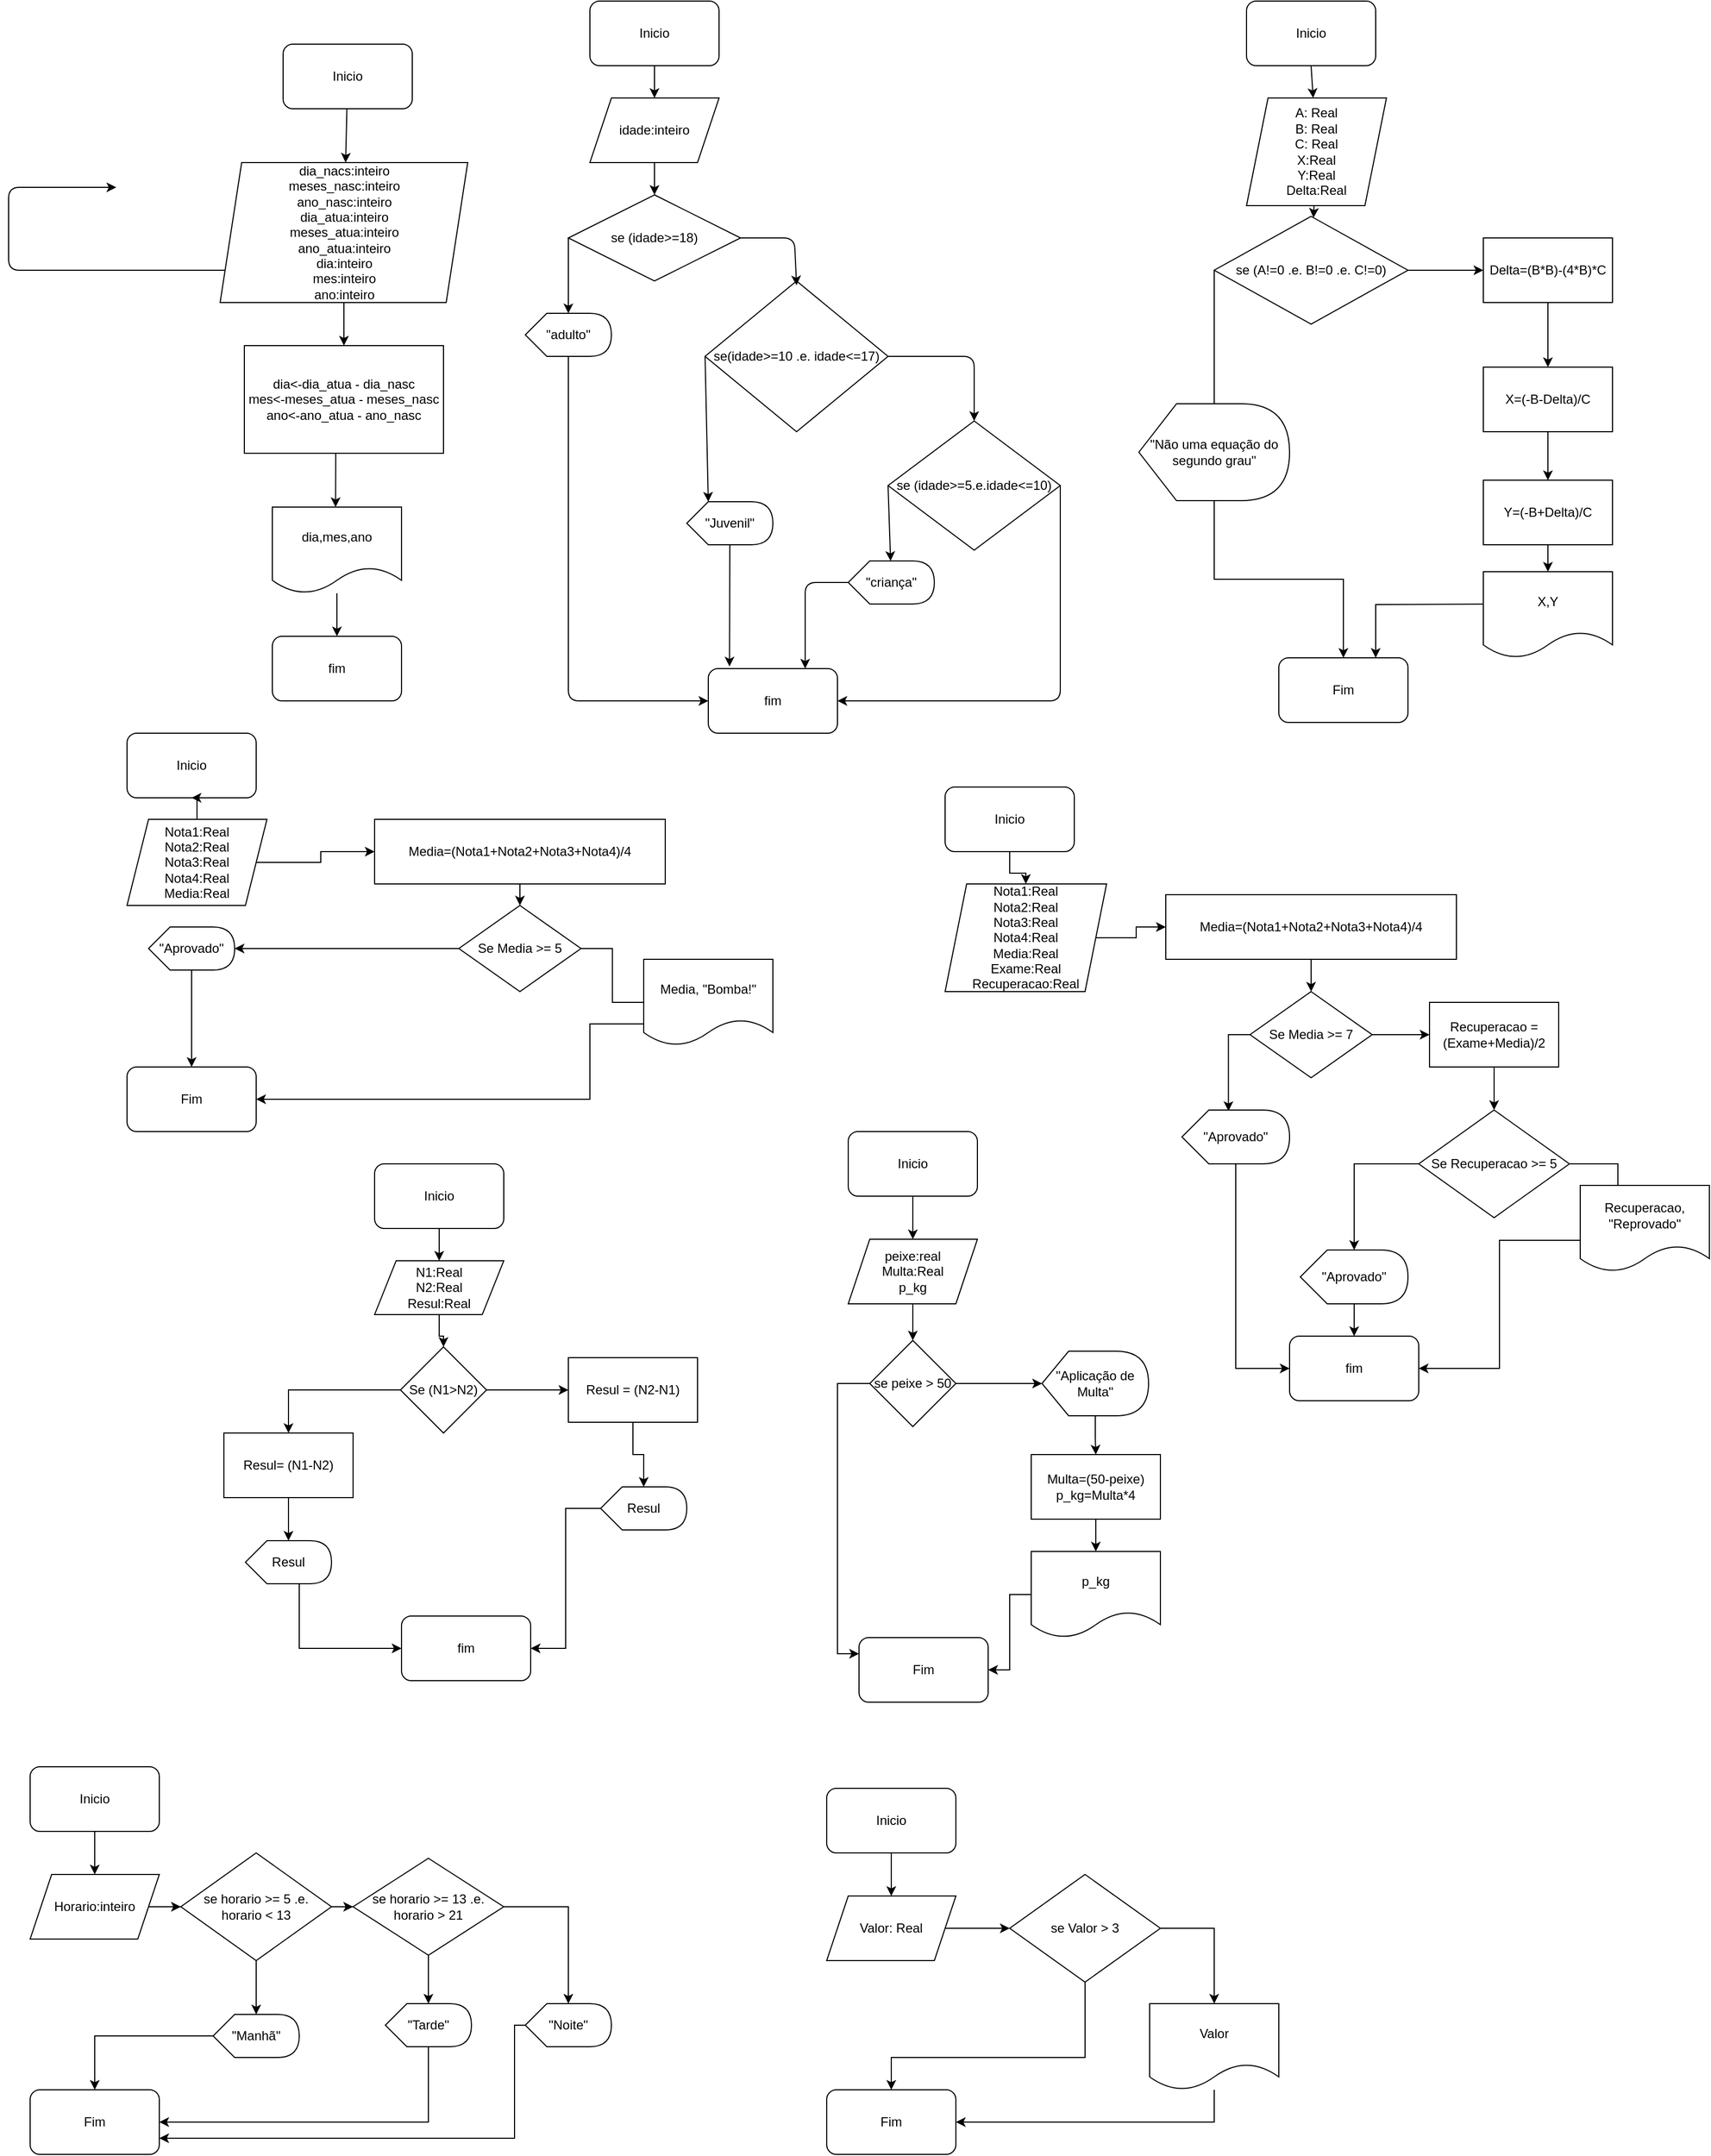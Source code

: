 <mxfile>
    <diagram id="IyG27poGG_ALUcD1lDZL" name="Página-1">
        <mxGraphModel dx="1367" dy="797" grid="1" gridSize="10" guides="1" tooltips="1" connect="1" arrows="1" fold="1" page="1" pageScale="1" pageWidth="827" pageHeight="1169" math="0" shadow="0">
            <root>
                <mxCell id="0"/>
                <mxCell id="1" parent="0"/>
                <mxCell id="23" value="" style="edgeStyle=elbowEdgeStyle;elbow=horizontal;endArrow=classic;html=1;exitX=0;exitY=0.5;exitDx=0;exitDy=0;entryX=0;entryY=0.5;entryDx=0;entryDy=0;" parent="1" source="14" edge="1">
                    <mxGeometry width="50" height="50" relative="1" as="geometry">
                        <mxPoint x="230" y="370" as="sourcePoint"/>
                        <mxPoint x="110" y="293" as="targetPoint"/>
                        <Array as="points">
                            <mxPoint x="10" y="350"/>
                        </Array>
                    </mxGeometry>
                </mxCell>
                <mxCell id="24" value="Inicio" style="rounded=1;whiteSpace=wrap;html=1;" vertex="1" parent="1">
                    <mxGeometry x="265" y="160" width="120" height="60" as="geometry"/>
                </mxCell>
                <mxCell id="28" value="" style="endArrow=classic;html=1;" edge="1" parent="1" source="24" target="29">
                    <mxGeometry width="50" height="50" relative="1" as="geometry">
                        <mxPoint x="270" y="280" as="sourcePoint"/>
                        <mxPoint x="300" y="270" as="targetPoint"/>
                    </mxGeometry>
                </mxCell>
                <mxCell id="29" value="dia_nacs:inteiro&lt;br&gt;meses_nasc:inteiro&lt;br&gt;ano_nasc:inteiro&lt;br&gt;dia_atua:inteiro&lt;br&gt;meses_atua:inteiro&lt;br&gt;ano_atua:inteiro&lt;br&gt;dia:inteiro&lt;br&gt;mes:inteiro&lt;br&gt;ano:inteiro" style="shape=parallelogram;perimeter=parallelogramPerimeter;whiteSpace=wrap;html=1;fixedSize=1;" vertex="1" parent="1">
                    <mxGeometry x="206.5" y="270" width="230" height="130" as="geometry"/>
                </mxCell>
                <mxCell id="30" value="dia&amp;lt;-dia_atua - dia_nasc&lt;br&gt;mes&amp;lt;-meses_atua - meses_nasc&lt;br&gt;ano&amp;lt;-ano_atua - ano_nasc" style="rounded=0;whiteSpace=wrap;html=1;" vertex="1" parent="1">
                    <mxGeometry x="229" y="440" width="185" height="100" as="geometry"/>
                </mxCell>
                <mxCell id="32" value="fim" style="rounded=1;whiteSpace=wrap;html=1;" vertex="1" parent="1">
                    <mxGeometry x="255" y="710" width="120" height="60" as="geometry"/>
                </mxCell>
                <mxCell id="33" value="" style="endArrow=classic;html=1;exitX=0.5;exitY=1;exitDx=0;exitDy=0;entryX=0.5;entryY=0;entryDx=0;entryDy=0;" edge="1" parent="1" source="29" target="30">
                    <mxGeometry width="50" height="50" relative="1" as="geometry">
                        <mxPoint x="390" y="600" as="sourcePoint"/>
                        <mxPoint x="440" y="550" as="targetPoint"/>
                    </mxGeometry>
                </mxCell>
                <mxCell id="34" value="" style="endArrow=classic;html=1;exitX=0.459;exitY=1;exitDx=0;exitDy=0;exitPerimeter=0;entryX=0;entryY=0;entryDx=58.75;entryDy=0;entryPerimeter=0;" edge="1" parent="1" source="30" target="166">
                    <mxGeometry width="50" height="50" relative="1" as="geometry">
                        <mxPoint x="335" y="410" as="sourcePoint"/>
                        <mxPoint x="313.75" y="580" as="targetPoint"/>
                    </mxGeometry>
                </mxCell>
                <mxCell id="35" value="" style="endArrow=classic;html=1;entryX=0.5;entryY=0;entryDx=0;entryDy=0;" edge="1" parent="1" source="166" target="32">
                    <mxGeometry width="50" height="50" relative="1" as="geometry">
                        <mxPoint x="315" y="690" as="sourcePoint"/>
                        <mxPoint x="341.5" y="460" as="targetPoint"/>
                    </mxGeometry>
                </mxCell>
                <mxCell id="36" value="Inicio" style="rounded=1;whiteSpace=wrap;html=1;" vertex="1" parent="1">
                    <mxGeometry x="550" y="120" width="120" height="60" as="geometry"/>
                </mxCell>
                <mxCell id="37" value="idade:inteiro" style="shape=parallelogram;perimeter=parallelogramPerimeter;whiteSpace=wrap;html=1;fixedSize=1;" vertex="1" parent="1">
                    <mxGeometry x="550" y="210" width="120" height="60" as="geometry"/>
                </mxCell>
                <mxCell id="38" value="&quot;adulto&quot;" style="shape=display;whiteSpace=wrap;html=1;" vertex="1" parent="1">
                    <mxGeometry x="490" y="410" width="80" height="40" as="geometry"/>
                </mxCell>
                <mxCell id="40" value="fim" style="rounded=1;whiteSpace=wrap;html=1;" vertex="1" parent="1">
                    <mxGeometry x="660" y="740" width="120" height="60" as="geometry"/>
                </mxCell>
                <mxCell id="42" value="se (idade&amp;gt;=18)" style="rhombus;whiteSpace=wrap;html=1;" vertex="1" parent="1">
                    <mxGeometry x="530" y="300" width="160" height="80" as="geometry"/>
                </mxCell>
                <mxCell id="44" value="" style="endArrow=classic;html=1;exitX=0;exitY=0.5;exitDx=0;exitDy=0;entryX=0;entryY=0;entryDx=40;entryDy=0;entryPerimeter=0;" edge="1" parent="1" source="42" target="38">
                    <mxGeometry width="50" height="50" relative="1" as="geometry">
                        <mxPoint x="570" y="380" as="sourcePoint"/>
                        <mxPoint x="620" y="330" as="targetPoint"/>
                    </mxGeometry>
                </mxCell>
                <mxCell id="47" value="" style="endArrow=classic;html=1;entryX=0.5;entryY=0;entryDx=0;entryDy=0;" edge="1" parent="1" source="37" target="42">
                    <mxGeometry width="50" height="50" relative="1" as="geometry">
                        <mxPoint x="570" y="480" as="sourcePoint"/>
                        <mxPoint x="620" y="430" as="targetPoint"/>
                    </mxGeometry>
                </mxCell>
                <mxCell id="48" value="se(idade&amp;gt;=10 .e. idade&amp;lt;=17)" style="rhombus;whiteSpace=wrap;html=1;" vertex="1" parent="1">
                    <mxGeometry x="657" y="380" width="170" height="140" as="geometry"/>
                </mxCell>
                <mxCell id="49" value="" style="endArrow=classic;html=1;exitX=1;exitY=0.5;exitDx=0;exitDy=0;" edge="1" parent="1" source="42">
                    <mxGeometry width="50" height="50" relative="1" as="geometry">
                        <mxPoint x="570" y="480" as="sourcePoint"/>
                        <mxPoint x="742" y="384" as="targetPoint"/>
                        <Array as="points">
                            <mxPoint x="740" y="340"/>
                        </Array>
                    </mxGeometry>
                </mxCell>
                <mxCell id="51" value="&quot;Juvenil&quot;" style="shape=display;whiteSpace=wrap;html=1;" vertex="1" parent="1">
                    <mxGeometry x="640" y="585" width="80" height="40" as="geometry"/>
                </mxCell>
                <mxCell id="53" value="se (idade&amp;gt;=5.e.idade&amp;lt;=10)" style="rhombus;whiteSpace=wrap;html=1;" vertex="1" parent="1">
                    <mxGeometry x="827" y="510" width="160" height="120" as="geometry"/>
                </mxCell>
                <mxCell id="54" value="" style="endArrow=classic;html=1;entryX=0.5;entryY=0;entryDx=0;entryDy=0;exitX=1;exitY=0.5;exitDx=0;exitDy=0;" edge="1" parent="1" source="48" target="53">
                    <mxGeometry width="50" height="50" relative="1" as="geometry">
                        <mxPoint x="610" y="580" as="sourcePoint"/>
                        <mxPoint x="660" y="530" as="targetPoint"/>
                        <Array as="points">
                            <mxPoint x="907" y="450"/>
                        </Array>
                    </mxGeometry>
                </mxCell>
                <mxCell id="56" value="" style="endArrow=classic;html=1;exitX=0;exitY=0;exitDx=40;exitDy=40;exitPerimeter=0;entryX=0;entryY=0.5;entryDx=0;entryDy=0;" edge="1" parent="1" source="38" target="40">
                    <mxGeometry width="50" height="50" relative="1" as="geometry">
                        <mxPoint x="610" y="580" as="sourcePoint"/>
                        <mxPoint x="660" y="530" as="targetPoint"/>
                        <Array as="points">
                            <mxPoint x="530" y="770"/>
                        </Array>
                    </mxGeometry>
                </mxCell>
                <mxCell id="57" value="" style="endArrow=classic;html=1;entryX=0.164;entryY=-0.033;entryDx=0;entryDy=0;exitX=0;exitY=0;exitDx=40;exitDy=40;exitPerimeter=0;entryPerimeter=0;" edge="1" parent="1" source="51" target="40">
                    <mxGeometry width="50" height="50" relative="1" as="geometry">
                        <mxPoint x="610" y="580" as="sourcePoint"/>
                        <mxPoint x="660" y="530" as="targetPoint"/>
                    </mxGeometry>
                </mxCell>
                <mxCell id="58" value="" style="endArrow=classic;html=1;exitX=0;exitY=0.5;exitDx=0;exitDy=0;" edge="1" parent="1" source="53" target="59">
                    <mxGeometry width="50" height="50" relative="1" as="geometry">
                        <mxPoint x="800" y="660" as="sourcePoint"/>
                        <mxPoint x="827" y="670" as="targetPoint"/>
                    </mxGeometry>
                </mxCell>
                <mxCell id="59" value="&quot;criança&quot;" style="shape=display;whiteSpace=wrap;html=1;" vertex="1" parent="1">
                    <mxGeometry x="790" y="640" width="80" height="40" as="geometry"/>
                </mxCell>
                <mxCell id="60" value="" style="endArrow=classic;html=1;entryX=1;entryY=0.5;entryDx=0;entryDy=0;exitX=1;exitY=0.5;exitDx=0;exitDy=0;" edge="1" parent="1" source="53" target="40">
                    <mxGeometry width="50" height="50" relative="1" as="geometry">
                        <mxPoint x="980" y="600" as="sourcePoint"/>
                        <mxPoint x="1030" y="550" as="targetPoint"/>
                        <Array as="points">
                            <mxPoint x="987" y="770"/>
                        </Array>
                    </mxGeometry>
                </mxCell>
                <mxCell id="61" value="" style="endArrow=classic;html=1;entryX=0.75;entryY=0;entryDx=0;entryDy=0;exitX=0;exitY=0.5;exitDx=0;exitDy=0;exitPerimeter=0;" edge="1" parent="1" source="59" target="40">
                    <mxGeometry width="50" height="50" relative="1" as="geometry">
                        <mxPoint x="810" y="570" as="sourcePoint"/>
                        <mxPoint x="860" y="520" as="targetPoint"/>
                        <Array as="points">
                            <mxPoint x="750" y="660"/>
                        </Array>
                    </mxGeometry>
                </mxCell>
                <mxCell id="62" value="" style="endArrow=classic;html=1;exitX=0;exitY=0.5;exitDx=0;exitDy=0;entryX=0;entryY=0;entryDx=20;entryDy=0;entryPerimeter=0;" edge="1" parent="1" source="48" target="51">
                    <mxGeometry width="50" height="50" relative="1" as="geometry">
                        <mxPoint x="810" y="570" as="sourcePoint"/>
                        <mxPoint x="860" y="520" as="targetPoint"/>
                    </mxGeometry>
                </mxCell>
                <mxCell id="63" value="" style="endArrow=classic;html=1;entryX=0.5;entryY=0;entryDx=0;entryDy=0;exitX=0.5;exitY=1;exitDx=0;exitDy=0;" edge="1" parent="1" source="36" target="37">
                    <mxGeometry width="50" height="50" relative="1" as="geometry">
                        <mxPoint x="810" y="450" as="sourcePoint"/>
                        <mxPoint x="860" y="400" as="targetPoint"/>
                    </mxGeometry>
                </mxCell>
                <mxCell id="64" value="Inicio" style="rounded=1;whiteSpace=wrap;html=1;" vertex="1" parent="1">
                    <mxGeometry x="1160" y="120" width="120" height="60" as="geometry"/>
                </mxCell>
                <mxCell id="65" value="A: Real&lt;br&gt;B: Real&lt;br&gt;C: Real&lt;br&gt;X:Real&lt;br&gt;Y:Real&lt;br&gt;Delta:Real" style="shape=parallelogram;perimeter=parallelogramPerimeter;whiteSpace=wrap;html=1;fixedSize=1;" vertex="1" parent="1">
                    <mxGeometry x="1160" y="210" width="130" height="100" as="geometry"/>
                </mxCell>
                <mxCell id="66" value="se (A!=0 .e. B!=0 .e. C!=0)" style="rhombus;whiteSpace=wrap;html=1;" vertex="1" parent="1">
                    <mxGeometry x="1130" y="320" width="180" height="100" as="geometry"/>
                </mxCell>
                <mxCell id="67" value="" style="endArrow=classic;html=1;exitX=0.5;exitY=1;exitDx=0;exitDy=0;" edge="1" parent="1" source="64" target="65">
                    <mxGeometry width="50" height="50" relative="1" as="geometry">
                        <mxPoint x="1210" y="230" as="sourcePoint"/>
                        <mxPoint x="1260" y="180" as="targetPoint"/>
                    </mxGeometry>
                </mxCell>
                <mxCell id="68" value="" style="endArrow=classic;html=1;" edge="1" parent="1" source="65" target="66">
                    <mxGeometry width="50" height="50" relative="1" as="geometry">
                        <mxPoint x="1280" y="300" as="sourcePoint"/>
                        <mxPoint x="1350.711" y="250" as="targetPoint"/>
                    </mxGeometry>
                </mxCell>
                <mxCell id="71" value="" style="endArrow=classic;html=1;exitX=1;exitY=0.5;exitDx=0;exitDy=0;" edge="1" parent="1" source="66" target="72">
                    <mxGeometry width="50" height="50" relative="1" as="geometry">
                        <mxPoint x="1450" y="420" as="sourcePoint"/>
                        <mxPoint x="1380" y="370" as="targetPoint"/>
                    </mxGeometry>
                </mxCell>
                <mxCell id="72" value="Delta=(B*B)-(4*B)*C" style="rounded=0;whiteSpace=wrap;html=1;" vertex="1" parent="1">
                    <mxGeometry x="1380" y="340" width="120" height="60" as="geometry"/>
                </mxCell>
                <mxCell id="74" value="" style="endArrow=classic;html=1;" edge="1" parent="1" source="72" target="77">
                    <mxGeometry width="50" height="50" relative="1" as="geometry">
                        <mxPoint x="1440" y="450" as="sourcePoint"/>
                        <mxPoint x="1440" y="510" as="targetPoint"/>
                    </mxGeometry>
                </mxCell>
                <mxCell id="80" value="" style="edgeStyle=orthogonalEdgeStyle;rounded=0;orthogonalLoop=1;jettySize=auto;html=1;" edge="1" parent="1" source="77" target="79">
                    <mxGeometry relative="1" as="geometry"/>
                </mxCell>
                <mxCell id="77" value="X=(-B-Delta)/C" style="rounded=0;whiteSpace=wrap;html=1;" vertex="1" parent="1">
                    <mxGeometry x="1380" y="460" width="120" height="60" as="geometry"/>
                </mxCell>
                <mxCell id="86" value="" style="edgeStyle=orthogonalEdgeStyle;rounded=0;orthogonalLoop=1;jettySize=auto;html=1;" edge="1" parent="1" source="79" target="165">
                    <mxGeometry relative="1" as="geometry">
                        <mxPoint x="1440" y="660" as="targetPoint"/>
                    </mxGeometry>
                </mxCell>
                <mxCell id="79" value="Y=(-B+Delta)/C" style="rounded=0;whiteSpace=wrap;html=1;" vertex="1" parent="1">
                    <mxGeometry x="1380" y="565" width="120" height="60" as="geometry"/>
                </mxCell>
                <mxCell id="84" value="" style="edgeStyle=orthogonalEdgeStyle;rounded=0;orthogonalLoop=1;jettySize=auto;html=1;" edge="1" parent="1" source="81" target="83">
                    <mxGeometry relative="1" as="geometry"/>
                </mxCell>
                <mxCell id="81" value="&lt;span&gt;&quot;Não uma equação do segundo grau&quot;&lt;/span&gt;" style="shape=display;whiteSpace=wrap;html=1;" vertex="1" parent="1">
                    <mxGeometry x="1060" y="494" width="140" height="90" as="geometry"/>
                </mxCell>
                <mxCell id="82" value="" style="endArrow=none;html=1;entryX=0.5;entryY=0;entryDx=0;entryDy=0;exitX=0;exitY=0.5;exitDx=0;exitDy=0;" edge="1" parent="1" source="66" target="81">
                    <mxGeometry width="50" height="50" relative="1" as="geometry">
                        <mxPoint x="1130" y="370" as="sourcePoint"/>
                        <mxPoint x="1110" y="450" as="targetPoint"/>
                        <Array as="points"/>
                    </mxGeometry>
                </mxCell>
                <mxCell id="83" value="Fim" style="rounded=1;whiteSpace=wrap;html=1;" vertex="1" parent="1">
                    <mxGeometry x="1190" y="730" width="120" height="60" as="geometry"/>
                </mxCell>
                <mxCell id="88" value="" style="edgeStyle=orthogonalEdgeStyle;rounded=0;orthogonalLoop=1;jettySize=auto;html=1;entryX=0.75;entryY=0;entryDx=0;entryDy=0;" edge="1" parent="1" target="83">
                    <mxGeometry relative="1" as="geometry">
                        <mxPoint x="1400" y="680" as="sourcePoint"/>
                        <mxPoint x="1440" y="780" as="targetPoint"/>
                    </mxGeometry>
                </mxCell>
                <mxCell id="89" value="Inicio" style="rounded=1;whiteSpace=wrap;html=1;" vertex="1" parent="1">
                    <mxGeometry x="120" y="800" width="120" height="60" as="geometry"/>
                </mxCell>
                <mxCell id="98" value="" style="edgeStyle=orthogonalEdgeStyle;rounded=0;orthogonalLoop=1;jettySize=auto;html=1;" edge="1" parent="1" source="90" target="91">
                    <mxGeometry relative="1" as="geometry"/>
                </mxCell>
                <mxCell id="90" value="Media=(Nota1+Nota2+Nota3+Nota4)/4" style="rounded=0;whiteSpace=wrap;html=1;" vertex="1" parent="1">
                    <mxGeometry x="350" y="880" width="270" height="60" as="geometry"/>
                </mxCell>
                <mxCell id="99" value="" style="edgeStyle=orthogonalEdgeStyle;rounded=0;orthogonalLoop=1;jettySize=auto;html=1;" edge="1" parent="1" source="91" target="92">
                    <mxGeometry relative="1" as="geometry"/>
                </mxCell>
                <mxCell id="91" value="Se Media &amp;gt;= 5" style="rhombus;whiteSpace=wrap;html=1;" vertex="1" parent="1">
                    <mxGeometry x="428.25" y="960" width="113.5" height="80" as="geometry"/>
                </mxCell>
                <mxCell id="102" value="" style="edgeStyle=orthogonalEdgeStyle;rounded=0;orthogonalLoop=1;jettySize=auto;html=1;" edge="1" parent="1" source="92" target="93">
                    <mxGeometry relative="1" as="geometry"/>
                </mxCell>
                <mxCell id="92" value="&quot;Aprovado&quot;" style="shape=display;whiteSpace=wrap;html=1;" vertex="1" parent="1">
                    <mxGeometry x="140" y="980" width="80" height="40" as="geometry"/>
                </mxCell>
                <mxCell id="93" value="Fim" style="rounded=1;whiteSpace=wrap;html=1;" vertex="1" parent="1">
                    <mxGeometry x="120" y="1110" width="120" height="60" as="geometry"/>
                </mxCell>
                <mxCell id="95" value="" style="edgeStyle=orthogonalEdgeStyle;rounded=0;orthogonalLoop=1;jettySize=auto;html=1;" edge="1" parent="1" source="94" target="89">
                    <mxGeometry relative="1" as="geometry"/>
                </mxCell>
                <mxCell id="96" value="" style="edgeStyle=orthogonalEdgeStyle;rounded=0;orthogonalLoop=1;jettySize=auto;html=1;" edge="1" parent="1" source="94" target="90">
                    <mxGeometry relative="1" as="geometry"/>
                </mxCell>
                <mxCell id="94" value="Nota1:Real&lt;br&gt;Nota2:Real&lt;br&gt;Nota3:Real&lt;br&gt;Nota4:Real&lt;br&gt;Media:Real" style="shape=parallelogram;perimeter=parallelogramPerimeter;whiteSpace=wrap;html=1;fixedSize=1;" vertex="1" parent="1">
                    <mxGeometry x="120" y="880" width="130" height="80" as="geometry"/>
                </mxCell>
                <mxCell id="103" style="edgeStyle=orthogonalEdgeStyle;rounded=0;orthogonalLoop=1;jettySize=auto;html=1;entryX=1;entryY=0.5;entryDx=0;entryDy=0;" edge="1" parent="1" source="167" target="93">
                    <mxGeometry relative="1" as="geometry">
                        <mxPoint x="590" y="1070" as="sourcePoint"/>
                        <Array as="points">
                            <mxPoint x="550" y="1070"/>
                            <mxPoint x="550" y="1140"/>
                        </Array>
                    </mxGeometry>
                </mxCell>
                <mxCell id="106" value="" style="edgeStyle=orthogonalEdgeStyle;rounded=0;orthogonalLoop=1;jettySize=auto;html=1;" edge="1" parent="1" source="104" target="105">
                    <mxGeometry relative="1" as="geometry"/>
                </mxCell>
                <mxCell id="104" value="Inicio" style="rounded=1;whiteSpace=wrap;html=1;" vertex="1" parent="1">
                    <mxGeometry x="880" y="850" width="120" height="60" as="geometry"/>
                </mxCell>
                <mxCell id="109" value="" style="edgeStyle=orthogonalEdgeStyle;rounded=0;orthogonalLoop=1;jettySize=auto;html=1;" edge="1" parent="1" source="105" target="108">
                    <mxGeometry relative="1" as="geometry"/>
                </mxCell>
                <mxCell id="105" value="Nota1:Real&lt;br&gt;Nota2:Real&lt;br&gt;Nota3:Real&lt;br&gt;Nota4:Real&lt;br&gt;Media:Real&lt;br&gt;Exame:Real&lt;br&gt;Recuperacao:Real" style="shape=parallelogram;perimeter=parallelogramPerimeter;whiteSpace=wrap;html=1;fixedSize=1;" vertex="1" parent="1">
                    <mxGeometry x="880" y="940" width="150" height="100" as="geometry"/>
                </mxCell>
                <mxCell id="111" value="" style="edgeStyle=orthogonalEdgeStyle;rounded=0;orthogonalLoop=1;jettySize=auto;html=1;" edge="1" parent="1" source="108" target="110">
                    <mxGeometry relative="1" as="geometry"/>
                </mxCell>
                <mxCell id="108" value="Media=(Nota1+Nota2+Nota3+Nota4)/4" style="rounded=0;whiteSpace=wrap;html=1;" vertex="1" parent="1">
                    <mxGeometry x="1085" y="950" width="270" height="60" as="geometry"/>
                </mxCell>
                <mxCell id="118" style="edgeStyle=orthogonalEdgeStyle;rounded=0;orthogonalLoop=1;jettySize=auto;html=1;exitX=0;exitY=0.5;exitDx=0;exitDy=0;entryX=0.432;entryY=0.019;entryDx=0;entryDy=0;entryPerimeter=0;" edge="1" parent="1" source="110" target="113">
                    <mxGeometry relative="1" as="geometry"/>
                </mxCell>
                <mxCell id="120" value="" style="edgeStyle=orthogonalEdgeStyle;rounded=0;orthogonalLoop=1;jettySize=auto;html=1;" edge="1" parent="1" source="110" target="119">
                    <mxGeometry relative="1" as="geometry"/>
                </mxCell>
                <mxCell id="110" value="Se Media &amp;gt;= 7" style="rhombus;whiteSpace=wrap;html=1;" vertex="1" parent="1">
                    <mxGeometry x="1163.25" y="1040" width="113.5" height="80" as="geometry"/>
                </mxCell>
                <mxCell id="130" style="edgeStyle=orthogonalEdgeStyle;rounded=0;orthogonalLoop=1;jettySize=auto;html=1;entryX=0;entryY=0.5;entryDx=0;entryDy=0;" edge="1" parent="1" source="113" target="129">
                    <mxGeometry relative="1" as="geometry"/>
                </mxCell>
                <mxCell id="113" value="&quot;Aprovado&quot;" style="shape=display;whiteSpace=wrap;html=1;" vertex="1" parent="1">
                    <mxGeometry x="1100" y="1150" width="100" height="50" as="geometry"/>
                </mxCell>
                <mxCell id="122" value="" style="edgeStyle=orthogonalEdgeStyle;rounded=0;orthogonalLoop=1;jettySize=auto;html=1;" edge="1" parent="1" source="119" target="121">
                    <mxGeometry relative="1" as="geometry"/>
                </mxCell>
                <mxCell id="119" value="Recuperacao = (Exame+Media)/2" style="rounded=0;whiteSpace=wrap;html=1;" vertex="1" parent="1">
                    <mxGeometry x="1330" y="1050" width="120" height="60" as="geometry"/>
                </mxCell>
                <mxCell id="126" style="edgeStyle=orthogonalEdgeStyle;rounded=0;orthogonalLoop=1;jettySize=auto;html=1;" edge="1" parent="1" source="121" target="123">
                    <mxGeometry relative="1" as="geometry"/>
                </mxCell>
                <mxCell id="128" style="edgeStyle=orthogonalEdgeStyle;rounded=0;orthogonalLoop=1;jettySize=auto;html=1;entryX=0;entryY=0;entryDx=50;entryDy=0;entryPerimeter=0;" edge="1" parent="1" source="121">
                    <mxGeometry relative="1" as="geometry">
                        <mxPoint x="1550" y="1240" as="targetPoint"/>
                    </mxGeometry>
                </mxCell>
                <mxCell id="121" value="Se Recuperacao &amp;gt;= 5" style="rhombus;whiteSpace=wrap;html=1;" vertex="1" parent="1">
                    <mxGeometry x="1320" y="1150" width="140" height="100" as="geometry"/>
                </mxCell>
                <mxCell id="131" style="edgeStyle=orthogonalEdgeStyle;rounded=0;orthogonalLoop=1;jettySize=auto;html=1;" edge="1" parent="1" source="123" target="129">
                    <mxGeometry relative="1" as="geometry"/>
                </mxCell>
                <mxCell id="123" value="&quot;Aprovado&quot;" style="shape=display;whiteSpace=wrap;html=1;" vertex="1" parent="1">
                    <mxGeometry x="1210" y="1280" width="100" height="50" as="geometry"/>
                </mxCell>
                <mxCell id="132" style="edgeStyle=orthogonalEdgeStyle;rounded=0;orthogonalLoop=1;jettySize=auto;html=1;entryX=1;entryY=0.5;entryDx=0;entryDy=0;exitX=0.017;exitY=0.638;exitDx=0;exitDy=0;exitPerimeter=0;" edge="1" parent="1" source="164" target="129">
                    <mxGeometry relative="1" as="geometry">
                        <mxPoint x="1500" y="1265" as="sourcePoint"/>
                    </mxGeometry>
                </mxCell>
                <mxCell id="129" value="fim" style="rounded=1;whiteSpace=wrap;html=1;" vertex="1" parent="1">
                    <mxGeometry x="1200" y="1360" width="120" height="60" as="geometry"/>
                </mxCell>
                <mxCell id="143" style="edgeStyle=orthogonalEdgeStyle;rounded=0;orthogonalLoop=1;jettySize=auto;html=1;" edge="1" parent="1" source="133" target="134">
                    <mxGeometry relative="1" as="geometry"/>
                </mxCell>
                <mxCell id="133" value="Inicio" style="rounded=1;whiteSpace=wrap;html=1;" vertex="1" parent="1">
                    <mxGeometry x="350" y="1200" width="120" height="60" as="geometry"/>
                </mxCell>
                <mxCell id="144" style="edgeStyle=orthogonalEdgeStyle;rounded=0;orthogonalLoop=1;jettySize=auto;html=1;" edge="1" parent="1" source="134" target="135">
                    <mxGeometry relative="1" as="geometry"/>
                </mxCell>
                <mxCell id="134" value="N1:Real&lt;br&gt;N2:Real&lt;br&gt;Resul:Real" style="shape=parallelogram;perimeter=parallelogramPerimeter;whiteSpace=wrap;html=1;fixedSize=1;" vertex="1" parent="1">
                    <mxGeometry x="350" y="1290" width="120" height="50" as="geometry"/>
                </mxCell>
                <mxCell id="139" style="edgeStyle=orthogonalEdgeStyle;rounded=0;orthogonalLoop=1;jettySize=auto;html=1;entryX=0.5;entryY=0;entryDx=0;entryDy=0;" edge="1" parent="1" source="135" target="138">
                    <mxGeometry relative="1" as="geometry"/>
                </mxCell>
                <mxCell id="146" value="" style="edgeStyle=orthogonalEdgeStyle;rounded=0;orthogonalLoop=1;jettySize=auto;html=1;" edge="1" parent="1" source="135" target="145">
                    <mxGeometry relative="1" as="geometry"/>
                </mxCell>
                <mxCell id="135" value="Se (N1&amp;gt;N2)" style="rhombus;whiteSpace=wrap;html=1;" vertex="1" parent="1">
                    <mxGeometry x="374" y="1370" width="80" height="80" as="geometry"/>
                </mxCell>
                <mxCell id="141" style="edgeStyle=orthogonalEdgeStyle;rounded=0;orthogonalLoop=1;jettySize=auto;html=1;entryX=0;entryY=0.5;entryDx=0;entryDy=0;" edge="1" parent="1" source="136" target="137">
                    <mxGeometry relative="1" as="geometry">
                        <Array as="points">
                            <mxPoint x="280" y="1650"/>
                        </Array>
                    </mxGeometry>
                </mxCell>
                <mxCell id="136" value="Resul" style="shape=display;whiteSpace=wrap;html=1;" vertex="1" parent="1">
                    <mxGeometry x="230" y="1550" width="80" height="40" as="geometry"/>
                </mxCell>
                <mxCell id="137" value="fim" style="rounded=1;whiteSpace=wrap;html=1;" vertex="1" parent="1">
                    <mxGeometry x="375" y="1620" width="120" height="60" as="geometry"/>
                </mxCell>
                <mxCell id="140" value="" style="edgeStyle=orthogonalEdgeStyle;rounded=0;orthogonalLoop=1;jettySize=auto;html=1;" edge="1" parent="1" source="138" target="136">
                    <mxGeometry relative="1" as="geometry"/>
                </mxCell>
                <mxCell id="138" value="Resul= (N1-N2)" style="rounded=0;whiteSpace=wrap;html=1;" vertex="1" parent="1">
                    <mxGeometry x="210" y="1450" width="120" height="60" as="geometry"/>
                </mxCell>
                <mxCell id="148" value="" style="edgeStyle=orthogonalEdgeStyle;rounded=0;orthogonalLoop=1;jettySize=auto;html=1;" edge="1" parent="1" source="145" target="147">
                    <mxGeometry relative="1" as="geometry"/>
                </mxCell>
                <mxCell id="145" value="Resul = (N2-N1)" style="rounded=0;whiteSpace=wrap;html=1;" vertex="1" parent="1">
                    <mxGeometry x="530" y="1380" width="120" height="60" as="geometry"/>
                </mxCell>
                <mxCell id="149" style="edgeStyle=orthogonalEdgeStyle;rounded=0;orthogonalLoop=1;jettySize=auto;html=1;entryX=1;entryY=0.5;entryDx=0;entryDy=0;" edge="1" parent="1" source="147" target="137">
                    <mxGeometry relative="1" as="geometry"/>
                </mxCell>
                <mxCell id="147" value="Resul" style="shape=display;whiteSpace=wrap;html=1;" vertex="1" parent="1">
                    <mxGeometry x="560" y="1500" width="80" height="40" as="geometry"/>
                </mxCell>
                <mxCell id="155" value="" style="edgeStyle=orthogonalEdgeStyle;rounded=0;orthogonalLoop=1;jettySize=auto;html=1;" edge="1" parent="1" source="150" target="153">
                    <mxGeometry relative="1" as="geometry"/>
                </mxCell>
                <mxCell id="150" value="Inicio" style="rounded=1;whiteSpace=wrap;html=1;" vertex="1" parent="1">
                    <mxGeometry x="790" y="1170" width="120" height="60" as="geometry"/>
                </mxCell>
                <mxCell id="161" value="" style="edgeStyle=orthogonalEdgeStyle;rounded=0;orthogonalLoop=1;jettySize=auto;html=1;" edge="1" parent="1" source="151" target="158">
                    <mxGeometry relative="1" as="geometry"/>
                </mxCell>
                <mxCell id="151" value="Multa=(50-peixe)&lt;br&gt;p_kg=Multa*4" style="rounded=0;whiteSpace=wrap;html=1;" vertex="1" parent="1">
                    <mxGeometry x="960" y="1470" width="120" height="60" as="geometry"/>
                </mxCell>
                <mxCell id="152" value="Fim" style="rounded=1;whiteSpace=wrap;html=1;" vertex="1" parent="1">
                    <mxGeometry x="800" y="1640" width="120" height="60" as="geometry"/>
                </mxCell>
                <mxCell id="157" value="" style="edgeStyle=orthogonalEdgeStyle;rounded=0;orthogonalLoop=1;jettySize=auto;html=1;" edge="1" parent="1" source="153" target="156">
                    <mxGeometry relative="1" as="geometry"/>
                </mxCell>
                <mxCell id="153" value="peixe:real&lt;br&gt;Multa:Real&lt;br&gt;p_kg" style="shape=parallelogram;perimeter=parallelogramPerimeter;whiteSpace=wrap;html=1;fixedSize=1;" vertex="1" parent="1">
                    <mxGeometry x="790" y="1270" width="120" height="60" as="geometry"/>
                </mxCell>
                <mxCell id="160" value="" style="edgeStyle=orthogonalEdgeStyle;rounded=0;orthogonalLoop=1;jettySize=auto;html=1;" edge="1" parent="1" source="154" target="151">
                    <mxGeometry relative="1" as="geometry"/>
                </mxCell>
                <mxCell id="154" value="&quot;Aplicação de Multa&quot;" style="shape=display;whiteSpace=wrap;html=1;" vertex="1" parent="1">
                    <mxGeometry x="970" y="1374" width="99" height="60" as="geometry"/>
                </mxCell>
                <mxCell id="159" value="" style="edgeStyle=orthogonalEdgeStyle;rounded=0;orthogonalLoop=1;jettySize=auto;html=1;" edge="1" parent="1" source="156" target="154">
                    <mxGeometry relative="1" as="geometry"/>
                </mxCell>
                <mxCell id="163" style="edgeStyle=orthogonalEdgeStyle;rounded=0;orthogonalLoop=1;jettySize=auto;html=1;entryX=0;entryY=0.25;entryDx=0;entryDy=0;" edge="1" parent="1" source="156" target="152">
                    <mxGeometry relative="1" as="geometry">
                        <Array as="points">
                            <mxPoint x="780" y="1404"/>
                            <mxPoint x="780" y="1655"/>
                        </Array>
                    </mxGeometry>
                </mxCell>
                <mxCell id="156" value="se peixe &amp;gt; 50" style="rhombus;whiteSpace=wrap;html=1;" vertex="1" parent="1">
                    <mxGeometry x="810" y="1364" width="80" height="80" as="geometry"/>
                </mxCell>
                <mxCell id="162" value="" style="edgeStyle=orthogonalEdgeStyle;rounded=0;orthogonalLoop=1;jettySize=auto;html=1;" edge="1" parent="1" source="158" target="152">
                    <mxGeometry relative="1" as="geometry"/>
                </mxCell>
                <mxCell id="158" value="p_kg" style="shape=document;whiteSpace=wrap;html=1;boundedLbl=1;" vertex="1" parent="1">
                    <mxGeometry x="960" y="1560" width="120" height="80" as="geometry"/>
                </mxCell>
                <mxCell id="164" value="Recuperacao,&lt;br&gt;&quot;Reprovado&quot;" style="shape=document;whiteSpace=wrap;html=1;boundedLbl=1;" vertex="1" parent="1">
                    <mxGeometry x="1470" y="1220" width="120" height="80" as="geometry"/>
                </mxCell>
                <mxCell id="165" value="X,Y" style="shape=document;whiteSpace=wrap;html=1;boundedLbl=1;" vertex="1" parent="1">
                    <mxGeometry x="1380" y="650" width="120" height="80" as="geometry"/>
                </mxCell>
                <mxCell id="166" value="dia,mes,ano" style="shape=document;whiteSpace=wrap;html=1;boundedLbl=1;" vertex="1" parent="1">
                    <mxGeometry x="255" y="590" width="120" height="80" as="geometry"/>
                </mxCell>
                <mxCell id="167" value="Media, &quot;Bomba!&quot;" style="shape=document;whiteSpace=wrap;html=1;boundedLbl=1;" vertex="1" parent="1">
                    <mxGeometry x="600" y="1010" width="120" height="80" as="geometry"/>
                </mxCell>
                <mxCell id="168" value="" style="edgeStyle=orthogonalEdgeStyle;rounded=0;orthogonalLoop=1;jettySize=auto;html=1;endArrow=none;" edge="1" parent="1" source="91" target="167">
                    <mxGeometry relative="1" as="geometry">
                        <mxPoint x="541.75" y="1000" as="sourcePoint"/>
                        <mxPoint x="640" y="1050" as="targetPoint"/>
                    </mxGeometry>
                </mxCell>
                <mxCell id="175" value="" style="edgeStyle=orthogonalEdgeStyle;rounded=0;orthogonalLoop=1;jettySize=auto;html=1;" edge="1" parent="1" source="169" target="170">
                    <mxGeometry relative="1" as="geometry"/>
                </mxCell>
                <mxCell id="169" value="Inicio" style="rounded=1;whiteSpace=wrap;html=1;" vertex="1" parent="1">
                    <mxGeometry x="30" y="1760" width="120" height="60" as="geometry"/>
                </mxCell>
                <mxCell id="176" value="" style="edgeStyle=orthogonalEdgeStyle;rounded=0;orthogonalLoop=1;jettySize=auto;html=1;" edge="1" parent="1" source="170" target="172">
                    <mxGeometry relative="1" as="geometry"/>
                </mxCell>
                <mxCell id="170" value="Horario:inteiro" style="shape=parallelogram;perimeter=parallelogramPerimeter;whiteSpace=wrap;html=1;fixedSize=1;" vertex="1" parent="1">
                    <mxGeometry x="30" y="1860" width="120" height="60" as="geometry"/>
                </mxCell>
                <mxCell id="171" value="Fim" style="rounded=1;whiteSpace=wrap;html=1;" vertex="1" parent="1">
                    <mxGeometry x="30" y="2060" width="120" height="60" as="geometry"/>
                </mxCell>
                <mxCell id="179" value="" style="edgeStyle=orthogonalEdgeStyle;rounded=0;orthogonalLoop=1;jettySize=auto;html=1;" edge="1" parent="1" source="172" target="178">
                    <mxGeometry relative="1" as="geometry"/>
                </mxCell>
                <mxCell id="182" value="" style="edgeStyle=orthogonalEdgeStyle;rounded=0;orthogonalLoop=1;jettySize=auto;html=1;" edge="1" parent="1" source="172" target="174">
                    <mxGeometry relative="1" as="geometry"/>
                </mxCell>
                <mxCell id="172" value="se horario &amp;gt;= 5 .e. horario &amp;lt; 13" style="rhombus;whiteSpace=wrap;html=1;" vertex="1" parent="1">
                    <mxGeometry x="170" y="1840" width="140" height="100" as="geometry"/>
                </mxCell>
                <mxCell id="185" value="" style="edgeStyle=orthogonalEdgeStyle;rounded=0;orthogonalLoop=1;jettySize=auto;html=1;" edge="1" parent="1" source="178" target="184">
                    <mxGeometry relative="1" as="geometry"/>
                </mxCell>
                <mxCell id="189" style="edgeStyle=orthogonalEdgeStyle;rounded=0;orthogonalLoop=1;jettySize=auto;html=1;" edge="1" parent="1" source="178" target="188">
                    <mxGeometry relative="1" as="geometry"/>
                </mxCell>
                <mxCell id="178" value="se horario &amp;gt;= 13 .e. horario &amp;gt; 21" style="rhombus;whiteSpace=wrap;html=1;" vertex="1" parent="1">
                    <mxGeometry x="330" y="1845" width="140" height="90" as="geometry"/>
                </mxCell>
                <mxCell id="183" style="edgeStyle=orthogonalEdgeStyle;rounded=0;orthogonalLoop=1;jettySize=auto;html=1;" edge="1" parent="1" source="174" target="171">
                    <mxGeometry relative="1" as="geometry"/>
                </mxCell>
                <mxCell id="174" value="&quot;Manhã&quot;" style="shape=display;whiteSpace=wrap;html=1;" vertex="1" parent="1">
                    <mxGeometry x="200" y="1990" width="80" height="40" as="geometry"/>
                </mxCell>
                <mxCell id="186" style="edgeStyle=orthogonalEdgeStyle;rounded=0;orthogonalLoop=1;jettySize=auto;html=1;" edge="1" parent="1" source="184" target="171">
                    <mxGeometry relative="1" as="geometry">
                        <Array as="points">
                            <mxPoint x="400" y="2090"/>
                        </Array>
                    </mxGeometry>
                </mxCell>
                <mxCell id="184" value="&quot;Tarde&quot;" style="shape=display;whiteSpace=wrap;html=1;" vertex="1" parent="1">
                    <mxGeometry x="360" y="1980" width="80" height="40" as="geometry"/>
                </mxCell>
                <mxCell id="190" style="edgeStyle=orthogonalEdgeStyle;rounded=0;orthogonalLoop=1;jettySize=auto;html=1;entryX=1;entryY=0.75;entryDx=0;entryDy=0;" edge="1" parent="1" source="188" target="171">
                    <mxGeometry relative="1" as="geometry">
                        <Array as="points">
                            <mxPoint x="480" y="2000"/>
                            <mxPoint x="480" y="2105"/>
                        </Array>
                    </mxGeometry>
                </mxCell>
                <mxCell id="188" value="&quot;Noite&quot;" style="shape=display;whiteSpace=wrap;html=1;" vertex="1" parent="1">
                    <mxGeometry x="490" y="1980" width="80" height="40" as="geometry"/>
                </mxCell>
                <mxCell id="195" value="" style="edgeStyle=orthogonalEdgeStyle;rounded=0;orthogonalLoop=1;jettySize=auto;html=1;" edge="1" parent="1" source="191" target="192">
                    <mxGeometry relative="1" as="geometry"/>
                </mxCell>
                <mxCell id="191" value="Inicio" style="rounded=1;whiteSpace=wrap;html=1;" vertex="1" parent="1">
                    <mxGeometry x="770" y="1780" width="120" height="60" as="geometry"/>
                </mxCell>
                <mxCell id="196" value="" style="edgeStyle=orthogonalEdgeStyle;rounded=0;orthogonalLoop=1;jettySize=auto;html=1;" edge="1" parent="1" source="192" target="194">
                    <mxGeometry relative="1" as="geometry"/>
                </mxCell>
                <mxCell id="192" value="Valor: Real" style="shape=parallelogram;perimeter=parallelogramPerimeter;whiteSpace=wrap;html=1;fixedSize=1;" vertex="1" parent="1">
                    <mxGeometry x="770" y="1880" width="120" height="60" as="geometry"/>
                </mxCell>
                <mxCell id="193" value="Fim" style="rounded=1;whiteSpace=wrap;html=1;" vertex="1" parent="1">
                    <mxGeometry x="770" y="2060" width="120" height="60" as="geometry"/>
                </mxCell>
                <mxCell id="199" value="" style="edgeStyle=orthogonalEdgeStyle;rounded=0;orthogonalLoop=1;jettySize=auto;html=1;exitX=1;exitY=0.5;exitDx=0;exitDy=0;" edge="1" parent="1" source="194" target="198">
                    <mxGeometry relative="1" as="geometry"/>
                </mxCell>
                <mxCell id="203" style="edgeStyle=orthogonalEdgeStyle;rounded=0;orthogonalLoop=1;jettySize=auto;html=1;" edge="1" parent="1" source="194" target="193">
                    <mxGeometry relative="1" as="geometry">
                        <Array as="points">
                            <mxPoint x="1010" y="2030"/>
                            <mxPoint x="830" y="2030"/>
                        </Array>
                    </mxGeometry>
                </mxCell>
                <mxCell id="194" value="se Valor &amp;gt; 3" style="rhombus;whiteSpace=wrap;html=1;" vertex="1" parent="1">
                    <mxGeometry x="940" y="1860" width="140" height="100" as="geometry"/>
                </mxCell>
                <mxCell id="202" style="edgeStyle=orthogonalEdgeStyle;rounded=0;orthogonalLoop=1;jettySize=auto;html=1;" edge="1" parent="1" source="198" target="193">
                    <mxGeometry relative="1" as="geometry">
                        <Array as="points">
                            <mxPoint x="1130" y="2090"/>
                        </Array>
                    </mxGeometry>
                </mxCell>
                <mxCell id="198" value="Valor" style="shape=document;whiteSpace=wrap;html=1;boundedLbl=1;" vertex="1" parent="1">
                    <mxGeometry x="1070" y="1980" width="120" height="80" as="geometry"/>
                </mxCell>
            </root>
        </mxGraphModel>
    </diagram>
</mxfile>